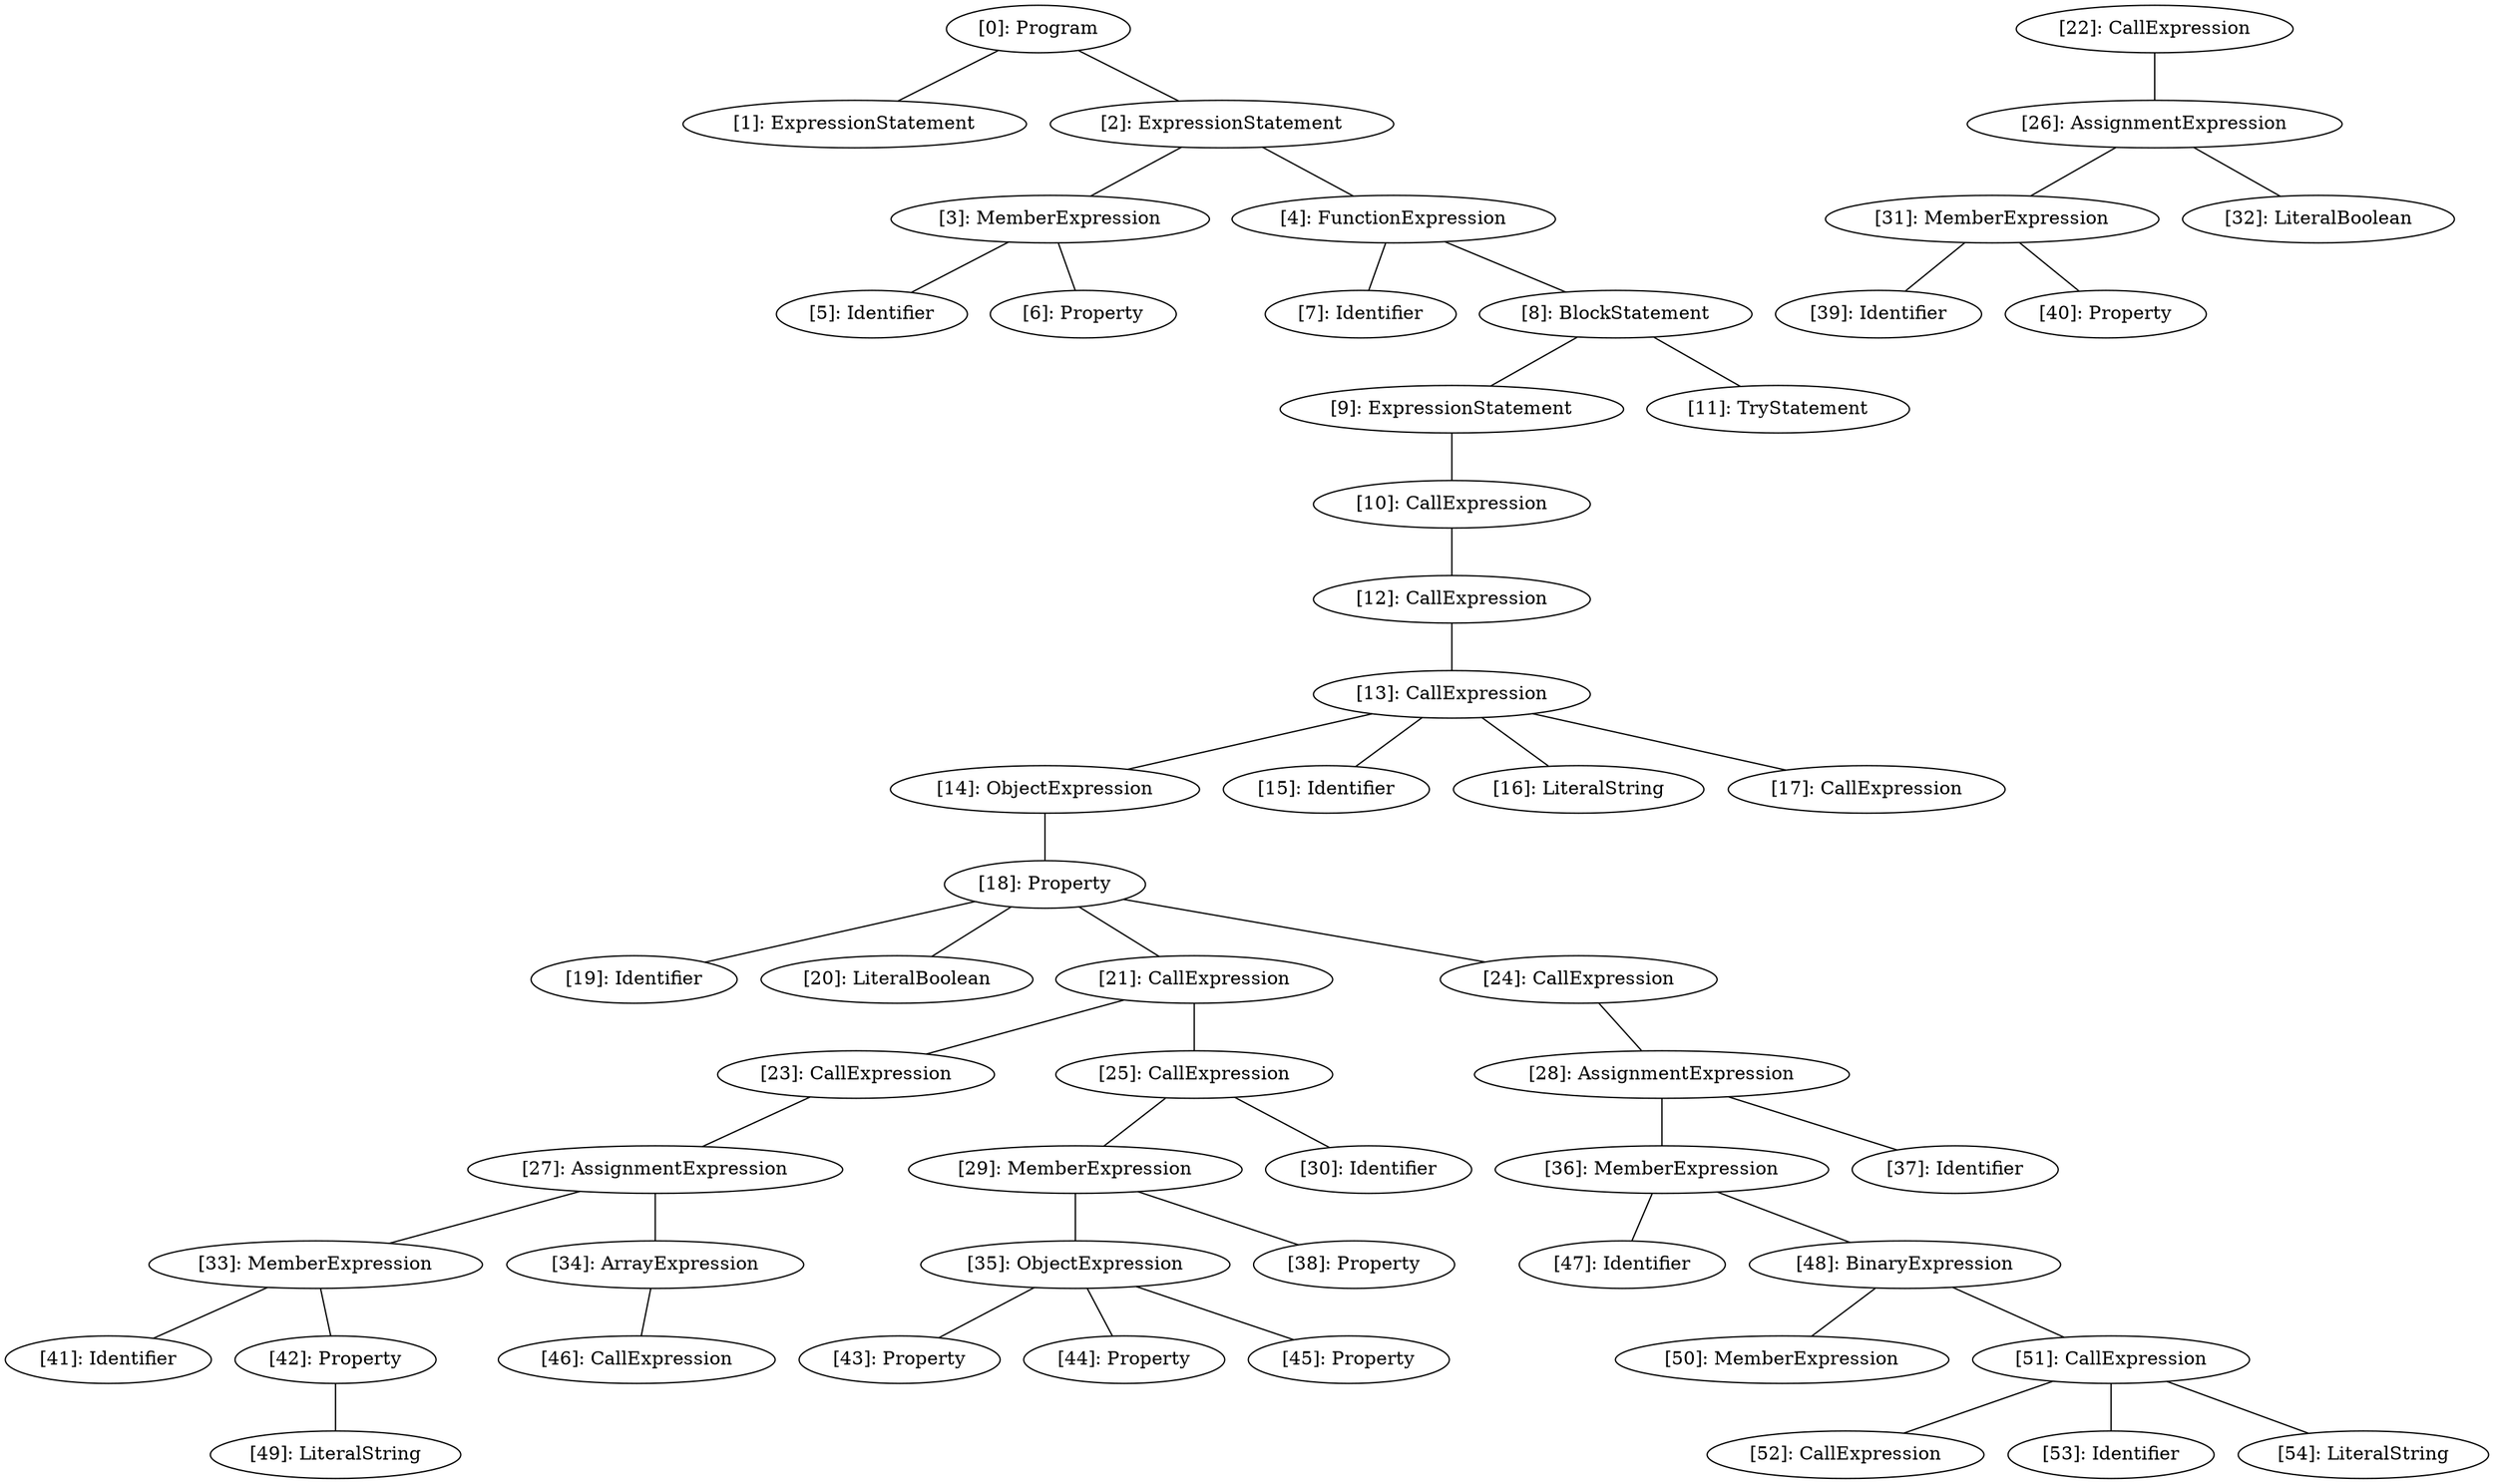 // Result
graph {
	0 [label="[0]: Program"]
	1 [label="[1]: ExpressionStatement"]
	2 [label="[2]: ExpressionStatement"]
	3 [label="[3]: MemberExpression"]
	4 [label="[4]: FunctionExpression"]
	5 [label="[5]: Identifier"]
	6 [label="[6]: Property"]
	7 [label="[7]: Identifier"]
	8 [label="[8]: BlockStatement"]
	9 [label="[9]: ExpressionStatement"]
	10 [label="[10]: CallExpression"]
	11 [label="[11]: TryStatement"]
	12 [label="[12]: CallExpression"]
	13 [label="[13]: CallExpression"]
	14 [label="[14]: ObjectExpression"]
	15 [label="[15]: Identifier"]
	16 [label="[16]: LiteralString"]
	17 [label="[17]: CallExpression"]
	18 [label="[18]: Property"]
	19 [label="[19]: Identifier"]
	20 [label="[20]: LiteralBoolean"]
	21 [label="[21]: CallExpression"]
	22 [label="[22]: CallExpression"]
	23 [label="[23]: CallExpression"]
	24 [label="[24]: CallExpression"]
	25 [label="[25]: CallExpression"]
	26 [label="[26]: AssignmentExpression"]
	27 [label="[27]: AssignmentExpression"]
	28 [label="[28]: AssignmentExpression"]
	29 [label="[29]: MemberExpression"]
	30 [label="[30]: Identifier"]
	31 [label="[31]: MemberExpression"]
	32 [label="[32]: LiteralBoolean"]
	33 [label="[33]: MemberExpression"]
	34 [label="[34]: ArrayExpression"]
	35 [label="[35]: ObjectExpression"]
	36 [label="[36]: MemberExpression"]
	37 [label="[37]: Identifier"]
	38 [label="[38]: Property"]
	39 [label="[39]: Identifier"]
	40 [label="[40]: Property"]
	41 [label="[41]: Identifier"]
	42 [label="[42]: Property"]
	43 [label="[43]: Property"]
	44 [label="[44]: Property"]
	45 [label="[45]: Property"]
	46 [label="[46]: CallExpression"]
	47 [label="[47]: Identifier"]
	48 [label="[48]: BinaryExpression"]
	49 [label="[49]: LiteralString"]
	50 [label="[50]: MemberExpression"]
	51 [label="[51]: CallExpression"]
	52 [label="[52]: CallExpression"]
	53 [label="[53]: Identifier"]
	54 [label="[54]: LiteralString"]
	0 -- 1
	0 -- 2
	2 -- 3
	2 -- 4
	3 -- 5
	3 -- 6
	4 -- 7
	4 -- 8
	8 -- 9
	8 -- 11
	9 -- 10
	10 -- 12
	12 -- 13
	13 -- 14
	13 -- 15
	13 -- 16
	13 -- 17
	14 -- 18
	18 -- 19
	18 -- 20
	18 -- 21
	18 -- 24
	21 -- 23
	21 -- 25
	22 -- 26
	23 -- 27
	24 -- 28
	25 -- 29
	25 -- 30
	26 -- 31
	26 -- 32
	27 -- 33
	27 -- 34
	28 -- 36
	28 -- 37
	29 -- 35
	29 -- 38
	31 -- 39
	31 -- 40
	33 -- 41
	33 -- 42
	34 -- 46
	35 -- 43
	35 -- 44
	35 -- 45
	36 -- 47
	36 -- 48
	42 -- 49
	48 -- 50
	48 -- 51
	51 -- 52
	51 -- 53
	51 -- 54
}
